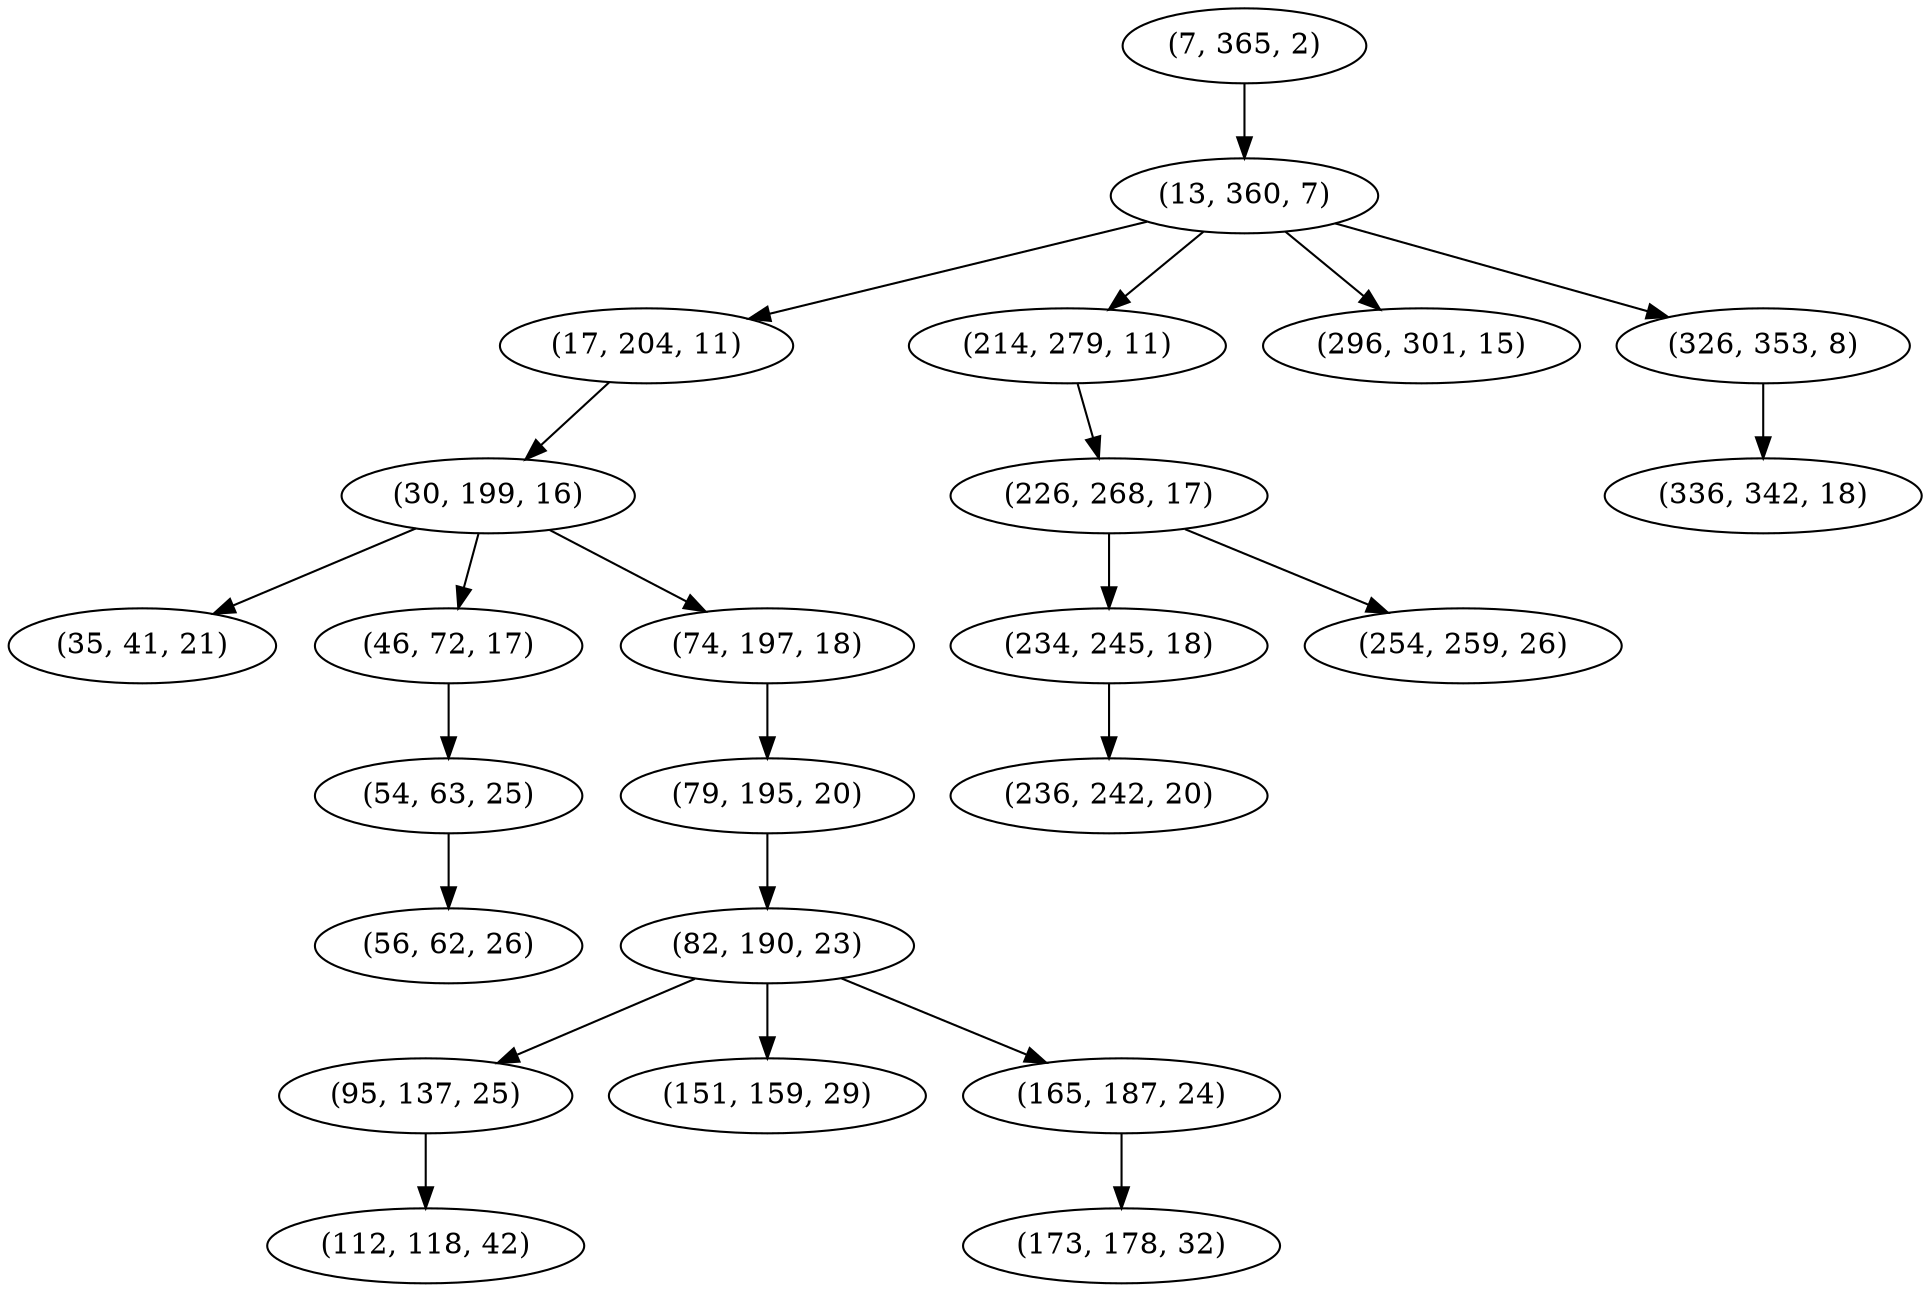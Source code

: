 digraph tree {
    "(7, 365, 2)";
    "(13, 360, 7)";
    "(17, 204, 11)";
    "(30, 199, 16)";
    "(35, 41, 21)";
    "(46, 72, 17)";
    "(54, 63, 25)";
    "(56, 62, 26)";
    "(74, 197, 18)";
    "(79, 195, 20)";
    "(82, 190, 23)";
    "(95, 137, 25)";
    "(112, 118, 42)";
    "(151, 159, 29)";
    "(165, 187, 24)";
    "(173, 178, 32)";
    "(214, 279, 11)";
    "(226, 268, 17)";
    "(234, 245, 18)";
    "(236, 242, 20)";
    "(254, 259, 26)";
    "(296, 301, 15)";
    "(326, 353, 8)";
    "(336, 342, 18)";
    "(7, 365, 2)" -> "(13, 360, 7)";
    "(13, 360, 7)" -> "(17, 204, 11)";
    "(13, 360, 7)" -> "(214, 279, 11)";
    "(13, 360, 7)" -> "(296, 301, 15)";
    "(13, 360, 7)" -> "(326, 353, 8)";
    "(17, 204, 11)" -> "(30, 199, 16)";
    "(30, 199, 16)" -> "(35, 41, 21)";
    "(30, 199, 16)" -> "(46, 72, 17)";
    "(30, 199, 16)" -> "(74, 197, 18)";
    "(46, 72, 17)" -> "(54, 63, 25)";
    "(54, 63, 25)" -> "(56, 62, 26)";
    "(74, 197, 18)" -> "(79, 195, 20)";
    "(79, 195, 20)" -> "(82, 190, 23)";
    "(82, 190, 23)" -> "(95, 137, 25)";
    "(82, 190, 23)" -> "(151, 159, 29)";
    "(82, 190, 23)" -> "(165, 187, 24)";
    "(95, 137, 25)" -> "(112, 118, 42)";
    "(165, 187, 24)" -> "(173, 178, 32)";
    "(214, 279, 11)" -> "(226, 268, 17)";
    "(226, 268, 17)" -> "(234, 245, 18)";
    "(226, 268, 17)" -> "(254, 259, 26)";
    "(234, 245, 18)" -> "(236, 242, 20)";
    "(326, 353, 8)" -> "(336, 342, 18)";
}
